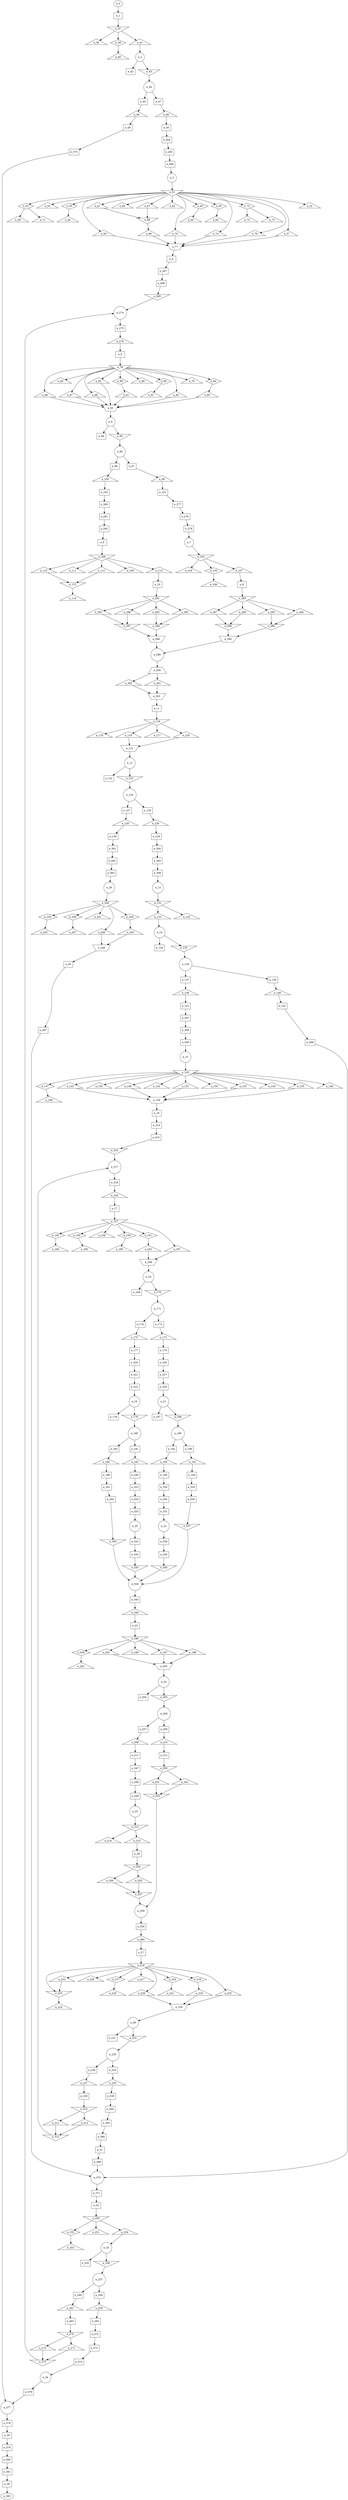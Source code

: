 digraph control_path {
  e_0: entry_node : n ;
  e_1 [shape = dot];
  e_2 [shape = circle];
  e_3 [shape = circle];
  e_4 [shape = dot];
  e_5 [shape = dot];
  e_6 [shape = circle];
  e_7 [shape = circle];
  e_8 [shape = dot];
  e_9 [shape = dot];
  e_10 [shape = dot];
  e_11 [shape = dot];
  e_12 [shape = circle];
  e_13 [shape = circle];
  e_14 [shape = circle];
  e_15 [shape = circle];
  e_16 [shape = dot];
  e_17 [shape = dot];
  e_18 [shape = circle];
  e_19 [shape = circle];
  e_20 [shape = circle];
  e_21 [shape = circle];
  e_22 [shape = circle];
  e_23 [shape = dot];
  e_24 [shape = circle];
  e_25 [shape = circle];
  e_26 [shape = dot];
  e_27 [shape = dot];
  e_28 [shape = circle];
  e_29 [shape = circle];
  e_30 [shape = dot];
  e_31 [shape = dot];
  e_32 [shape = dot];
  e_33 [shape = circle];
  e_34 [shape = circle];
  e_35 [shape = dot];
  e_36 [shape = dot];
  e_37 [shape = invtriangle];
  e_38 [shape = triangle];
  e_39 [shape = diamond];
  e_40 [shape = triangle];
  e_41 [shape = triangle];
  e_42 [shape = dot];
  e_43 [shape = invtriangle];
  e_44 [shape = circle];
  e_45 [shape = dot];
  e_46 [shape = triangle];
  e_47 [shape = dot];
  e_48 [shape = triangle];
  e_49 [shape = dot];
  e_50 [shape = dot];
  e_51 [shape = invtriangle];
  e_52 [shape = triangle];
  e_53 [shape = diamond];
  e_54 [shape = triangle];
  e_55 [shape = diamond];
  e_56 [shape = triangle];
  e_57 [shape = triangle];
  e_58 [shape = triangle];
  e_59 [shape = triangle];
  e_60 [shape = triangle];
  e_61 [shape = triangle];
  e_62 [shape = triangle];
  e_63 [shape = diamond];
  e_64 [shape = triangle];
  e_65 [shape = diamond];
  e_66 [shape = triangle];
  e_67 [shape = triangle];
  e_68 [shape = invtriangle];
  e_69 [shape = triangle];
  e_70 [shape = triangle];
  e_71 [shape = triangle];
  e_72 [shape = diamond];
  e_73 [shape = triangle];
  e_74 [shape = triangle];
  e_75 [shape = triangle];
  e_76 [shape = triangle];
  e_77 [shape = invtrapezium];
  e_78 [shape = invtriangle];
  e_79 [shape = triangle];
  e_80 [shape = diamond];
  e_81 [shape = triangle];
  e_82 [shape = triangle];
  e_83 [shape = triangle];
  e_84 [shape = diamond];
  e_85 [shape = triangle];
  e_86 [shape = triangle];
  e_87 [shape = triangle];
  e_88 [shape = triangle];
  e_89 [shape = triangle];
  e_90 [shape = diamond];
  e_91 [shape = triangle];
  e_92 [shape = triangle];
  e_93 [shape = invtrapezium];
  e_94 [shape = dot];
  e_95 [shape = invtriangle];
  e_96 [shape = circle];
  e_97 [shape = dot];
  e_98 [shape = triangle];
  e_99 [shape = dot];
  e_100 [shape = triangle];
  e_101 [shape = dot];
  e_102 [shape = dot];
  e_103 [shape = invtriangle];
  e_104 [shape = triangle];
  e_105 [shape = diamond];
  e_106 [shape = triangle];
  e_107 [shape = triangle];
  e_108 [shape = invtriangle];
  e_109 [shape = triangle];
  e_110 [shape = triangle];
  e_111 [shape = triangle];
  e_112 [shape = triangle];
  e_113 [shape = invtriangle];
  e_114 [shape = triangle];
  e_115 [shape = triangle];
  e_116 [shape = invtriangle];
  e_117 [shape = triangle];
  e_118 [shape = triangle];
  e_119 [shape = triangle];
  e_120 [shape = triangle];
  e_121 [shape = invtrapezium];
  e_122 [shape = dot];
  e_123 [shape = invtriangle];
  e_124 [shape = circle];
  e_125 [shape = dot];
  e_126 [shape = triangle];
  e_127 [shape = dot];
  e_128 [shape = triangle];
  e_129 [shape = dot];
  e_130 [shape = dot];
  e_131 [shape = invtriangle];
  e_132 [shape = triangle];
  e_133 [shape = triangle];
  e_134 [shape = dot];
  e_135 [shape = invtriangle];
  e_136 [shape = circle];
  e_137 [shape = dot];
  e_138 [shape = triangle];
  e_139 [shape = dot];
  e_140 [shape = triangle];
  e_141 [shape = dot];
  e_142 [shape = dot];
  e_143 [shape = invtriangle];
  e_144 [shape = triangle];
  e_145 [shape = triangle];
  e_146 [shape = triangle];
  e_147 [shape = diamond];
  e_148 [shape = triangle];
  e_149 [shape = triangle];
  e_150 [shape = triangle];
  e_151 [shape = triangle];
  e_152 [shape = triangle];
  e_153 [shape = triangle];
  e_154 [shape = triangle];
  e_155 [shape = triangle];
  e_156 [shape = invtrapezium];
  e_157 [shape = invtriangle];
  e_158 [shape = triangle];
  e_159 [shape = diamond];
  e_160 [shape = triangle];
  e_161 [shape = diamond];
  e_162 [shape = triangle];
  e_163 [shape = diamond];
  e_164 [shape = triangle];
  e_165 [shape = diamond];
  e_166 [shape = triangle];
  e_167 [shape = triangle];
  e_168 [shape = invtrapezium];
  e_169 [shape = dot];
  e_170 [shape = invtriangle];
  e_171 [shape = circle];
  e_172 [shape = dot];
  e_173 [shape = triangle];
  e_174 [shape = dot];
  e_175 [shape = triangle];
  e_176 [shape = dot];
  e_177 [shape = dot];
  e_178 [shape = dot];
  e_179 [shape = invtriangle];
  e_180 [shape = circle];
  e_181 [shape = dot];
  e_182 [shape = triangle];
  e_183 [shape = dot];
  e_184 [shape = triangle];
  e_185 [shape = dot];
  e_186 [shape = dot];
  e_187 [shape = dot];
  e_188 [shape = invtriangle];
  e_189 [shape = circle];
  e_190 [shape = dot];
  e_191 [shape = triangle];
  e_192 [shape = dot];
  e_193 [shape = triangle];
  e_194 [shape = dot];
  e_195 [shape = dot];
  e_196 [shape = invtriangle];
  e_197 [shape = triangle];
  e_198 [shape = triangle];
  e_199 [shape = triangle];
  e_200 [shape = diamond];
  e_201 [shape = triangle];
  e_202 [shape = triangle];
  e_203 [shape = invtrapezium];
  e_204 [shape = dot];
  e_205 [shape = invtriangle];
  e_206 [shape = circle];
  e_207 [shape = dot];
  e_208 [shape = triangle];
  e_209 [shape = dot];
  e_210 [shape = triangle];
  e_211 [shape = dot];
  e_212 [shape = dot];
  e_213 [shape = invtriangle];
  e_214 [shape = triangle];
  e_215 [shape = triangle];
  e_216 [shape = invtriangle];
  e_217 [shape = triangle];
  e_218 [shape = diamond];
  e_219 [shape = triangle];
  e_220 [shape = diamond];
  e_221 [shape = triangle];
  e_222 [shape = triangle];
  e_223 [shape = invtriangle];
  e_224 [shape = triangle];
  e_225 [shape = triangle];
  e_226 [shape = triangle];
  e_227 [shape = diamond];
  e_228 [shape = triangle];
  e_229 [shape = triangle];
  e_230 [shape = invtrapezium];
  e_231 [shape = dot];
  e_232 [shape = invtriangle];
  e_233 [shape = circle];
  e_234 [shape = dot];
  e_235 [shape = triangle];
  e_236 [shape = dot];
  e_237 [shape = triangle];
  e_238 [shape = dot];
  e_239 [shape = dot];
  e_240 [shape = invtriangle];
  e_241 [shape = triangle];
  e_242 [shape = diamond];
  e_243 [shape = triangle];
  e_244 [shape = diamond];
  e_245 [shape = triangle];
  e_246 [shape = diamond];
  e_247 [shape = triangle];
  e_248 [shape = triangle];
  e_249 [shape = invtrapezium];
  e_250 [shape = invtriangle];
  e_251 [shape = triangle];
  e_252 [shape = diamond];
  e_253 [shape = triangle];
  e_254 [shape = triangle];
  e_255 [shape = dot];
  e_256 [shape = invtriangle];
  e_257 [shape = circle];
  e_258 [shape = dot];
  e_259 [shape = triangle];
  e_260 [shape = dot];
  e_261 [shape = triangle];
  e_262 [shape = dot];
  e_263 [shape = dot];
  e_264 [shape = dot];
  e_265 [shape = dot];
  e_266 [shape = dot];
  e_267 [shape = dot];
  e_268 [shape = dot];
  e_269 [shape = invtriangle];
  e_270 [shape = invtriangle];
  e_271 [shape = triangle];
  e_272 [shape = triangle];
  e_273 [shape = invtriangle];
  e_274 [shape = circle];
  e_275 [shape = dot];
  e_276 [shape = triangle];
  e_277 [shape = dot];
  e_278 [shape = dot];
  e_279 [shape = dot];
  e_280 [shape = dot];
  e_281 [shape = dot];
  e_282 [shape = dot];
  e_283 [shape = invtriangle];
  e_284 [shape = triangle];
  e_285 [shape = triangle];
  e_286 [shape = invtriangle];
  e_287 [shape = triangle];
  e_288 [shape = triangle];
  e_289 [shape = invtriangle];
  e_290 [shape = invtrapezium];
  e_291 [shape = invtriangle];
  e_292 [shape = triangle];
  e_293 [shape = triangle];
  e_294 [shape = invtriangle];
  e_295 [shape = triangle];
  e_296 [shape = triangle];
  e_297 [shape = invtriangle];
  e_298 [shape = invtrapezium];
  e_299 [shape = circle];
  e_300 [shape = trapezium];
  e_301 [shape = triangle];
  e_302 [shape = triangle];
  e_303 [shape = invtrapezium];
  e_304 [shape = dot];
  e_305 [shape = dot];
  e_306 [shape = dot];
  e_307 [shape = dot];
  e_308 [shape = dot];
  e_309 [shape = dot];
  e_310 [shape = invtriangle];
  e_311 [shape = triangle];
  e_312 [shape = triangle];
  e_313 [shape = invtriangle];
  e_314 [shape = dot];
  e_315 [shape = dot];
  e_316 [shape = invtriangle];
  e_317 [shape = circle];
  e_318 [shape = dot];
  e_319 [shape = triangle];
  e_320 [shape = dot];
  e_321 [shape = dot];
  e_322 [shape = dot];
  e_323 [shape = dot];
  e_324 [shape = dot];
  e_325 [shape = dot];
  e_326 [shape = dot];
  e_327 [shape = dot];
  e_328 [shape = dot];
  e_329 [shape = dot];
  e_330 [shape = dot];
  e_331 [shape = dot];
  e_332 [shape = dot];
  e_333 [shape = dot];
  e_334 [shape = invtriangle];
  e_335 [shape = dot];
  e_336 [shape = dot];
  e_337 [shape = invtriangle];
  e_338 [shape = dot];
  e_339 [shape = dot];
  e_340 [shape = invtriangle];
  e_341 [shape = dot];
  e_342 [shape = dot];
  e_343 [shape = invtriangle];
  e_344 [shape = circle];
  e_345 [shape = dot];
  e_346 [shape = triangle];
  e_347 [shape = dot];
  e_348 [shape = dot];
  e_349 [shape = dot];
  e_350 [shape = invtriangle];
  e_351 [shape = triangle];
  e_352 [shape = triangle];
  e_353 [shape = invtriangle];
  e_354 [shape = invtriangle];
  e_355 [shape = triangle];
  e_356 [shape = triangle];
  e_357 [shape = invtriangle];
  e_358 [shape = circle];
  e_359 [shape = dot];
  e_360 [shape = triangle];
  e_361 [shape = dot];
  e_362 [shape = dot];
  e_363 [shape = dot];
  e_364 [shape = dot];
  e_365 [shape = dot];
  e_366 [shape = dot];
  e_367 [shape = dot];
  e_368 [shape = dot];
  e_369 [shape = dot];
  e_370 [shape = circle];
  e_371 [shape = dot];
  e_372 [shape = dot];
  e_373 [shape = dot];
  e_374 [shape = dot];
  e_375 [shape = dot];
  e_376 [shape = dot];
  e_377 [shape = circle];
  e_378 [shape = dot];
  e_379 [shape = dot];
  e_380 [shape = dot];
  e_381 [shape = dot];
  e_382: exit_node : s ;
  e_0 -> e_1;
  e_41 -> e_2;
  e_266 -> e_3;
  e_77 -> e_4;
  e_276 -> e_5;
  e_93 -> e_6;
  e_279 -> e_7;
  e_107 -> e_8;
  e_282 -> e_9;
  e_115 -> e_10;
  e_303 -> e_11;
  e_121 -> e_12;
  e_306 -> e_13;
  e_133 -> e_14;
  e_309 -> e_15;
  e_156 -> e_16;
  e_319 -> e_17;
  e_168 -> e_18;
  e_322 -> e_19;
  e_325 -> e_20;
  e_328 -> e_21;
  e_331 -> e_22;
  e_346 -> e_23;
  e_203 -> e_24;
  e_349 -> e_25;
  e_215 -> e_26;
  e_360 -> e_27;
  e_230 -> e_28;
  e_363 -> e_29;
  e_249 -> e_30;
  e_366 -> e_31;
  e_371 -> e_32;
  e_254 -> e_33;
  e_374 -> e_34;
  e_378 -> e_35;
  e_381 -> e_36;
  e_1 -> e_37;
  e_37 -> e_38;
  e_37 -> e_39;
  e_39 -> e_40;
  e_37 -> e_41;
  e_2 -> e_42;
  e_2 -> e_43;
  e_43 -> e_44;
  e_44 -> e_45;
  e_45 -> e_46;
  e_44 -> e_47;
  e_47 -> e_48;
  e_46 -> e_49;
  e_48 -> e_50;
  e_3 -> e_51;
  e_51 -> e_52;
  e_51 -> e_53;
  e_51 -> e_54;
  e_51 -> e_55;
  e_55 -> e_56;
  e_51 -> e_57;
  e_53 -> e_58;
  e_51 -> e_59;
  e_51 -> e_60;
  e_51 -> e_61;
  e_51 -> e_62;
  e_51 -> e_63;
  e_63 -> e_64;
  e_51 -> e_65;
  e_65 -> e_66;
  e_51 -> e_67;
  e_61 -> e_68;
  e_67 -> e_68;
  e_68 -> e_69;
  e_51 -> e_70;
  e_53 -> e_71;
  e_51 -> e_72;
  e_72 -> e_73;
  e_51 -> e_74;
  e_72 -> e_75;
  e_51 -> e_76;
  e_57 -> e_77;
  e_59 -> e_77;
  e_69 -> e_77;
  e_70 -> e_77;
  e_74 -> e_77;
  e_76 -> e_77;
  e_5 -> e_78;
  e_78 -> e_79;
  e_78 -> e_80;
  e_80 -> e_81;
  e_78 -> e_82;
  e_78 -> e_83;
  e_78 -> e_84;
  e_84 -> e_85;
  e_78 -> e_86;
  e_78 -> e_87;
  e_78 -> e_88;
  e_78 -> e_89;
  e_78 -> e_90;
  e_90 -> e_91;
  e_78 -> e_92;
  e_81 -> e_93;
  e_82 -> e_93;
  e_85 -> e_93;
  e_86 -> e_93;
  e_87 -> e_93;
  e_88 -> e_93;
  e_92 -> e_93;
  e_6 -> e_94;
  e_6 -> e_95;
  e_95 -> e_96;
  e_96 -> e_97;
  e_97 -> e_98;
  e_96 -> e_99;
  e_99 -> e_100;
  e_98 -> e_101;
  e_100 -> e_102;
  e_7 -> e_103;
  e_103 -> e_104;
  e_103 -> e_105;
  e_105 -> e_106;
  e_103 -> e_107;
  e_9 -> e_108;
  e_108 -> e_109;
  e_108 -> e_110;
  e_108 -> e_111;
  e_108 -> e_112;
  e_110 -> e_113;
  e_112 -> e_113;
  e_113 -> e_114;
  e_108 -> e_115;
  e_11 -> e_116;
  e_116 -> e_117;
  e_116 -> e_118;
  e_116 -> e_119;
  e_116 -> e_120;
  e_118 -> e_121;
  e_120 -> e_121;
  e_12 -> e_122;
  e_12 -> e_123;
  e_123 -> e_124;
  e_124 -> e_125;
  e_125 -> e_126;
  e_124 -> e_127;
  e_127 -> e_128;
  e_126 -> e_129;
  e_128 -> e_130;
  e_13 -> e_131;
  e_131 -> e_132;
  e_131 -> e_133;
  e_14 -> e_134;
  e_14 -> e_135;
  e_135 -> e_136;
  e_136 -> e_137;
  e_137 -> e_138;
  e_136 -> e_139;
  e_139 -> e_140;
  e_138 -> e_141;
  e_140 -> e_142;
  e_15 -> e_143;
  e_143 -> e_144;
  e_143 -> e_145;
  e_143 -> e_146;
  e_143 -> e_147;
  e_147 -> e_148;
  e_143 -> e_149;
  e_143 -> e_150;
  e_143 -> e_151;
  e_143 -> e_152;
  e_143 -> e_153;
  e_143 -> e_154;
  e_143 -> e_155;
  e_145 -> e_156;
  e_149 -> e_156;
  e_151 -> e_156;
  e_153 -> e_156;
  e_155 -> e_156;
  e_17 -> e_157;
  e_157 -> e_158;
  e_157 -> e_159;
  e_159 -> e_160;
  e_157 -> e_161;
  e_161 -> e_162;
  e_157 -> e_163;
  e_163 -> e_164;
  e_157 -> e_165;
  e_165 -> e_166;
  e_157 -> e_167;
  e_162 -> e_168;
  e_167 -> e_168;
  e_18 -> e_169;
  e_18 -> e_170;
  e_170 -> e_171;
  e_171 -> e_172;
  e_172 -> e_173;
  e_171 -> e_174;
  e_174 -> e_175;
  e_173 -> e_176;
  e_175 -> e_177;
  e_19 -> e_178;
  e_19 -> e_179;
  e_179 -> e_180;
  e_180 -> e_181;
  e_181 -> e_182;
  e_180 -> e_183;
  e_183 -> e_184;
  e_182 -> e_185;
  e_184 -> e_186;
  e_21 -> e_187;
  e_21 -> e_188;
  e_188 -> e_189;
  e_189 -> e_190;
  e_190 -> e_191;
  e_189 -> e_192;
  e_192 -> e_193;
  e_191 -> e_194;
  e_193 -> e_195;
  e_23 -> e_196;
  e_196 -> e_197;
  e_196 -> e_198;
  e_196 -> e_199;
  e_196 -> e_200;
  e_200 -> e_201;
  e_196 -> e_202;
  e_197 -> e_203;
  e_198 -> e_203;
  e_202 -> e_203;
  e_24 -> e_204;
  e_24 -> e_205;
  e_205 -> e_206;
  e_206 -> e_207;
  e_207 -> e_208;
  e_206 -> e_209;
  e_209 -> e_210;
  e_208 -> e_211;
  e_210 -> e_212;
  e_25 -> e_213;
  e_213 -> e_214;
  e_213 -> e_215;
  e_27 -> e_216;
  e_216 -> e_217;
  e_216 -> e_218;
  e_218 -> e_219;
  e_216 -> e_220;
  e_220 -> e_221;
  e_216 -> e_222;
  e_216 -> e_223;
  e_222 -> e_223;
  e_223 -> e_224;
  e_216 -> e_225;
  e_216 -> e_226;
  e_216 -> e_227;
  e_227 -> e_228;
  e_216 -> e_229;
  e_219 -> e_230;
  e_225 -> e_230;
  e_229 -> e_230;
  e_28 -> e_231;
  e_28 -> e_232;
  e_232 -> e_233;
  e_233 -> e_234;
  e_234 -> e_235;
  e_233 -> e_236;
  e_236 -> e_237;
  e_235 -> e_238;
  e_237 -> e_239;
  e_29 -> e_240;
  e_240 -> e_241;
  e_240 -> e_242;
  e_242 -> e_243;
  e_240 -> e_244;
  e_244 -> e_245;
  e_240 -> e_246;
  e_246 -> e_247;
  e_240 -> e_248;
  e_245 -> e_249;
  e_248 -> e_249;
  e_32 -> e_250;
  e_250 -> e_251;
  e_250 -> e_252;
  e_252 -> e_253;
  e_250 -> e_254;
  e_33 -> e_255;
  e_33 -> e_256;
  e_256 -> e_257;
  e_257 -> e_258;
  e_258 -> e_259;
  e_257 -> e_260;
  e_260 -> e_261;
  e_259 -> e_262;
  e_261 -> e_263;
  e_50 -> e_264;
  e_264 -> e_265;
  e_265 -> e_266;
  e_4 -> e_267;
  e_267 -> e_268;
  e_268 -> e_269;
  e_263 -> e_270;
  e_270 -> e_271;
  e_270 -> e_272;
  e_271 -> e_273;
  e_272 -> e_273;
  e_269 -> e_274;
  e_273 -> e_274;
  e_274 -> e_275;
  e_275 -> e_276;
  e_101 -> e_277;
  e_277 -> e_278;
  e_278 -> e_279;
  e_102 -> e_280;
  e_280 -> e_281;
  e_281 -> e_282;
  e_8 -> e_283;
  e_283 -> e_284;
  e_283 -> e_285;
  e_284 -> e_286;
  e_285 -> e_286;
  e_283 -> e_287;
  e_283 -> e_288;
  e_287 -> e_289;
  e_288 -> e_289;
  e_286 -> e_290;
  e_289 -> e_290;
  e_10 -> e_291;
  e_291 -> e_292;
  e_291 -> e_293;
  e_292 -> e_294;
  e_293 -> e_294;
  e_291 -> e_295;
  e_291 -> e_296;
  e_295 -> e_297;
  e_296 -> e_297;
  e_294 -> e_298;
  e_297 -> e_298;
  e_290 -> e_299;
  e_298 -> e_299;
  e_299 -> e_300;
  e_300 -> e_301;
  e_300 -> e_302;
  e_301 -> e_303;
  e_302 -> e_303;
  e_129 -> e_304;
  e_304 -> e_305;
  e_305 -> e_306;
  e_141 -> e_307;
  e_307 -> e_308;
  e_308 -> e_309;
  e_239 -> e_310;
  e_310 -> e_311;
  e_310 -> e_312;
  e_311 -> e_313;
  e_312 -> e_313;
  e_16 -> e_314;
  e_314 -> e_315;
  e_315 -> e_316;
  e_313 -> e_317;
  e_316 -> e_317;
  e_317 -> e_318;
  e_318 -> e_319;
  e_177 -> e_320;
  e_320 -> e_321;
  e_321 -> e_322;
  e_185 -> e_323;
  e_323 -> e_324;
  e_324 -> e_325;
  e_176 -> e_326;
  e_326 -> e_327;
  e_327 -> e_328;
  e_195 -> e_329;
  e_329 -> e_330;
  e_330 -> e_331;
  e_20 -> e_332;
  e_332 -> e_333;
  e_333 -> e_334;
  e_194 -> e_335;
  e_335 -> e_336;
  e_336 -> e_337;
  e_22 -> e_338;
  e_338 -> e_339;
  e_339 -> e_340;
  e_186 -> e_341;
  e_341 -> e_342;
  e_342 -> e_343;
  e_334 -> e_344;
  e_337 -> e_344;
  e_340 -> e_344;
  e_343 -> e_344;
  e_344 -> e_345;
  e_345 -> e_346;
  e_211 -> e_347;
  e_347 -> e_348;
  e_348 -> e_349;
  e_212 -> e_350;
  e_350 -> e_351;
  e_350 -> e_352;
  e_351 -> e_353;
  e_352 -> e_353;
  e_26 -> e_354;
  e_354 -> e_355;
  e_354 -> e_356;
  e_355 -> e_357;
  e_356 -> e_357;
  e_353 -> e_358;
  e_357 -> e_358;
  e_358 -> e_359;
  e_359 -> e_360;
  e_130 -> e_361;
  e_361 -> e_362;
  e_362 -> e_363;
  e_238 -> e_364;
  e_364 -> e_365;
  e_365 -> e_366;
  e_30 -> e_367;
  e_142 -> e_368;
  e_31 -> e_369;
  e_367 -> e_370;
  e_368 -> e_370;
  e_369 -> e_370;
  e_370 -> e_371;
  e_262 -> e_372;
  e_372 -> e_373;
  e_373 -> e_374;
  e_49 -> e_375;
  e_34 -> e_376;
  e_375 -> e_377;
  e_376 -> e_377;
  e_377 -> e_378;
  e_35 -> e_379;
  e_379 -> e_380;
  e_380 -> e_381;
  e_36 -> e_382;
}
